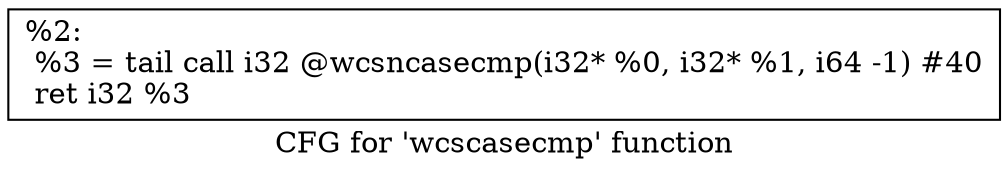 digraph "CFG for 'wcscasecmp' function" {
	label="CFG for 'wcscasecmp' function";

	Node0x1dddff0 [shape=record,label="{%2:\l  %3 = tail call i32 @wcsncasecmp(i32* %0, i32* %1, i64 -1) #40\l  ret i32 %3\l}"];
}
